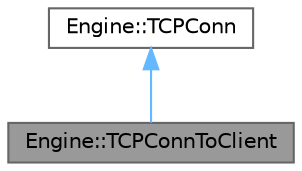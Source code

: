 digraph "Engine::TCPConnToClient"
{
 // LATEX_PDF_SIZE
  bgcolor="transparent";
  edge [fontname=Helvetica,fontsize=10,labelfontname=Helvetica,labelfontsize=10];
  node [fontname=Helvetica,fontsize=10,shape=box,height=0.2,width=0.4];
  Node1 [label="Engine::TCPConnToClient",height=0.2,width=0.4,color="gray40", fillcolor="grey60", style="filled", fontcolor="black",tooltip=" "];
  Node2 -> Node1 [dir="back",color="steelblue1",style="solid"];
  Node2 [label="Engine::TCPConn",height=0.2,width=0.4,color="gray40", fillcolor="white", style="filled",URL="$class_engine_1_1_t_c_p_conn.html",tooltip=" "];
}

